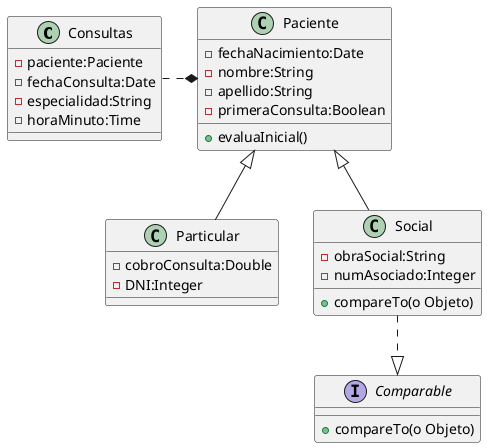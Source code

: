 @startuml
'https://plantuml.com/sequence-diagram

class Consultas {
-paciente:Paciente
-fechaConsulta:Date
-especialidad:String
-horaMinuto:Time
}
Paciente *.l. Consultas

class Paciente {
-fechaNacimiento:Date
-nombre:String
-apellido:String
-primeraConsulta:Boolean
+evaluaInicial()
}

class Particular {
-cobroConsulta:Double
-DNI:Integer
}
Particular -u-|> Paciente

class Social {
-obraSocial:String
-numAsociado:Integer
+compareTo(o Objeto)
}
Social -u-|> Paciente

Social ..|> Comparable
interface Comparable {
+compareTo(o Objeto)
}

@enduml